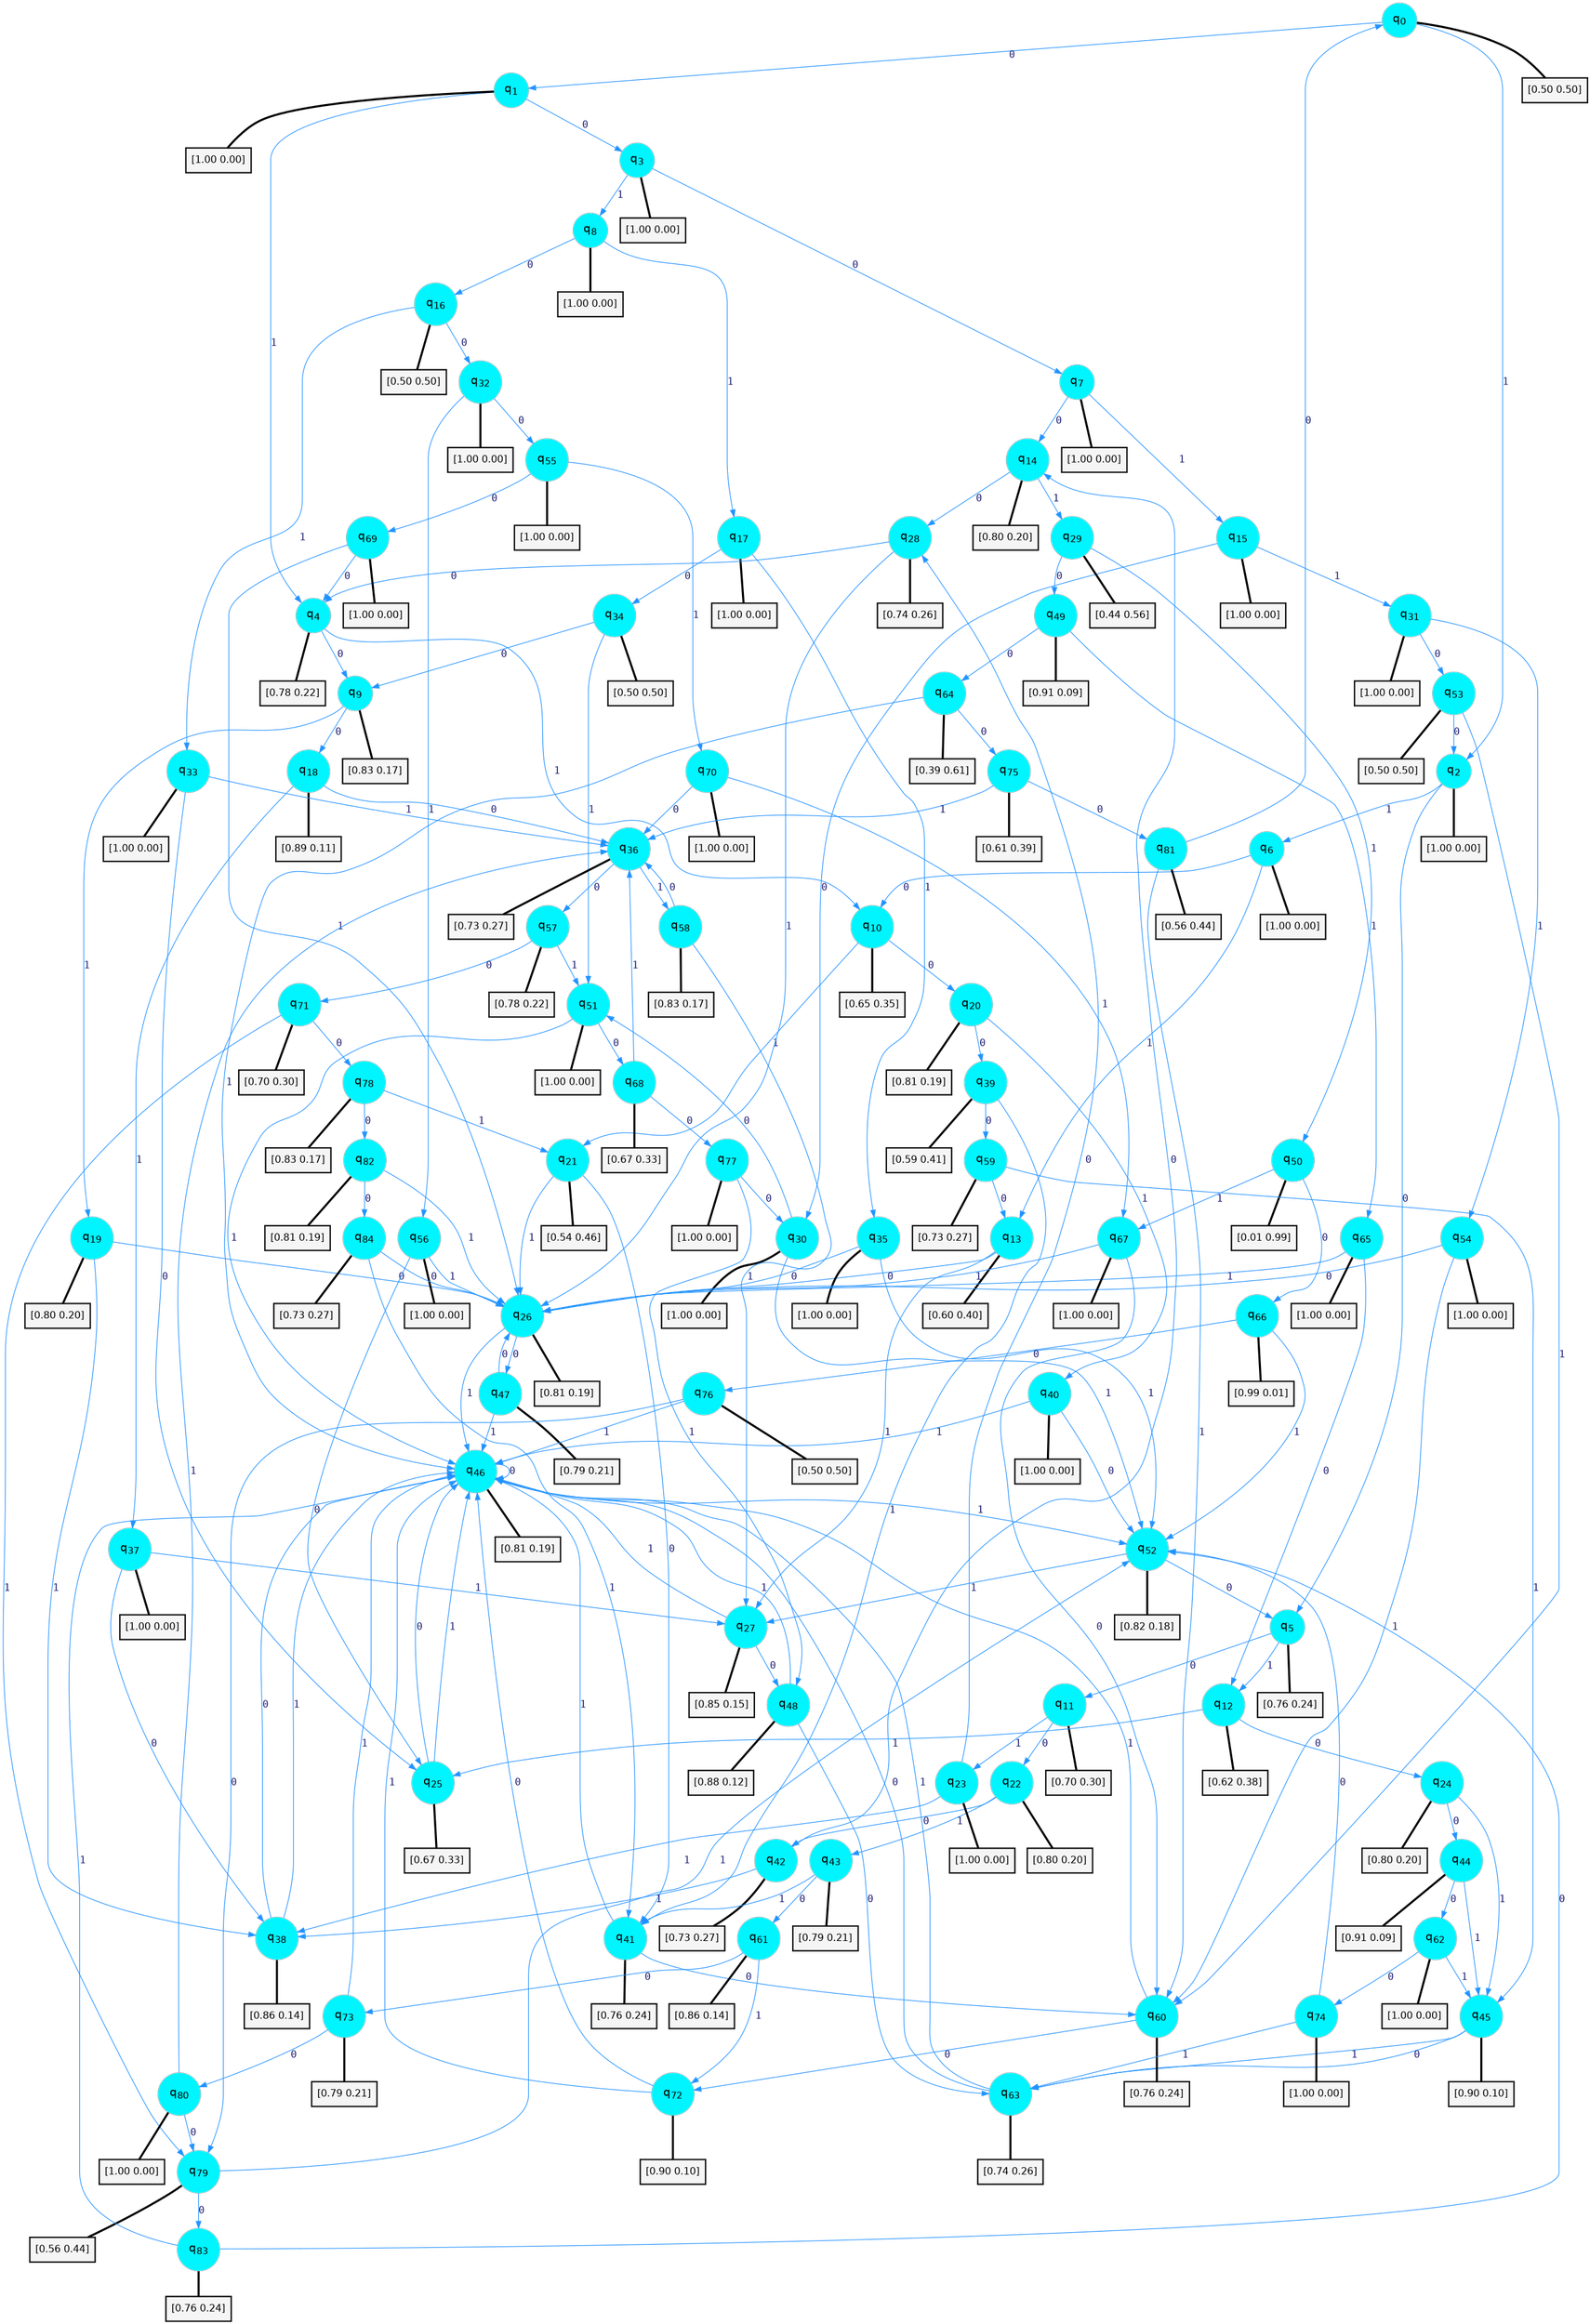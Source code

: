 digraph G {
graph [
bgcolor=transparent, dpi=300, rankdir=TD, size="40,25"];
node [
color=gray, fillcolor=turquoise1, fontcolor=black, fontname=Helvetica, fontsize=16, fontweight=bold, shape=circle, style=filled];
edge [
arrowsize=1, color=dodgerblue1, fontcolor=midnightblue, fontname=courier, fontweight=bold, penwidth=1, style=solid, weight=20];
0[label=<q<SUB>0</SUB>>];
1[label=<q<SUB>1</SUB>>];
2[label=<q<SUB>2</SUB>>];
3[label=<q<SUB>3</SUB>>];
4[label=<q<SUB>4</SUB>>];
5[label=<q<SUB>5</SUB>>];
6[label=<q<SUB>6</SUB>>];
7[label=<q<SUB>7</SUB>>];
8[label=<q<SUB>8</SUB>>];
9[label=<q<SUB>9</SUB>>];
10[label=<q<SUB>10</SUB>>];
11[label=<q<SUB>11</SUB>>];
12[label=<q<SUB>12</SUB>>];
13[label=<q<SUB>13</SUB>>];
14[label=<q<SUB>14</SUB>>];
15[label=<q<SUB>15</SUB>>];
16[label=<q<SUB>16</SUB>>];
17[label=<q<SUB>17</SUB>>];
18[label=<q<SUB>18</SUB>>];
19[label=<q<SUB>19</SUB>>];
20[label=<q<SUB>20</SUB>>];
21[label=<q<SUB>21</SUB>>];
22[label=<q<SUB>22</SUB>>];
23[label=<q<SUB>23</SUB>>];
24[label=<q<SUB>24</SUB>>];
25[label=<q<SUB>25</SUB>>];
26[label=<q<SUB>26</SUB>>];
27[label=<q<SUB>27</SUB>>];
28[label=<q<SUB>28</SUB>>];
29[label=<q<SUB>29</SUB>>];
30[label=<q<SUB>30</SUB>>];
31[label=<q<SUB>31</SUB>>];
32[label=<q<SUB>32</SUB>>];
33[label=<q<SUB>33</SUB>>];
34[label=<q<SUB>34</SUB>>];
35[label=<q<SUB>35</SUB>>];
36[label=<q<SUB>36</SUB>>];
37[label=<q<SUB>37</SUB>>];
38[label=<q<SUB>38</SUB>>];
39[label=<q<SUB>39</SUB>>];
40[label=<q<SUB>40</SUB>>];
41[label=<q<SUB>41</SUB>>];
42[label=<q<SUB>42</SUB>>];
43[label=<q<SUB>43</SUB>>];
44[label=<q<SUB>44</SUB>>];
45[label=<q<SUB>45</SUB>>];
46[label=<q<SUB>46</SUB>>];
47[label=<q<SUB>47</SUB>>];
48[label=<q<SUB>48</SUB>>];
49[label=<q<SUB>49</SUB>>];
50[label=<q<SUB>50</SUB>>];
51[label=<q<SUB>51</SUB>>];
52[label=<q<SUB>52</SUB>>];
53[label=<q<SUB>53</SUB>>];
54[label=<q<SUB>54</SUB>>];
55[label=<q<SUB>55</SUB>>];
56[label=<q<SUB>56</SUB>>];
57[label=<q<SUB>57</SUB>>];
58[label=<q<SUB>58</SUB>>];
59[label=<q<SUB>59</SUB>>];
60[label=<q<SUB>60</SUB>>];
61[label=<q<SUB>61</SUB>>];
62[label=<q<SUB>62</SUB>>];
63[label=<q<SUB>63</SUB>>];
64[label=<q<SUB>64</SUB>>];
65[label=<q<SUB>65</SUB>>];
66[label=<q<SUB>66</SUB>>];
67[label=<q<SUB>67</SUB>>];
68[label=<q<SUB>68</SUB>>];
69[label=<q<SUB>69</SUB>>];
70[label=<q<SUB>70</SUB>>];
71[label=<q<SUB>71</SUB>>];
72[label=<q<SUB>72</SUB>>];
73[label=<q<SUB>73</SUB>>];
74[label=<q<SUB>74</SUB>>];
75[label=<q<SUB>75</SUB>>];
76[label=<q<SUB>76</SUB>>];
77[label=<q<SUB>77</SUB>>];
78[label=<q<SUB>78</SUB>>];
79[label=<q<SUB>79</SUB>>];
80[label=<q<SUB>80</SUB>>];
81[label=<q<SUB>81</SUB>>];
82[label=<q<SUB>82</SUB>>];
83[label=<q<SUB>83</SUB>>];
84[label=<q<SUB>84</SUB>>];
85[label="[0.50 0.50]", shape=box,fontcolor=black, fontname=Helvetica, fontsize=14, penwidth=2, fillcolor=whitesmoke,color=black];
86[label="[1.00 0.00]", shape=box,fontcolor=black, fontname=Helvetica, fontsize=14, penwidth=2, fillcolor=whitesmoke,color=black];
87[label="[1.00 0.00]", shape=box,fontcolor=black, fontname=Helvetica, fontsize=14, penwidth=2, fillcolor=whitesmoke,color=black];
88[label="[1.00 0.00]", shape=box,fontcolor=black, fontname=Helvetica, fontsize=14, penwidth=2, fillcolor=whitesmoke,color=black];
89[label="[0.78 0.22]", shape=box,fontcolor=black, fontname=Helvetica, fontsize=14, penwidth=2, fillcolor=whitesmoke,color=black];
90[label="[0.76 0.24]", shape=box,fontcolor=black, fontname=Helvetica, fontsize=14, penwidth=2, fillcolor=whitesmoke,color=black];
91[label="[1.00 0.00]", shape=box,fontcolor=black, fontname=Helvetica, fontsize=14, penwidth=2, fillcolor=whitesmoke,color=black];
92[label="[1.00 0.00]", shape=box,fontcolor=black, fontname=Helvetica, fontsize=14, penwidth=2, fillcolor=whitesmoke,color=black];
93[label="[1.00 0.00]", shape=box,fontcolor=black, fontname=Helvetica, fontsize=14, penwidth=2, fillcolor=whitesmoke,color=black];
94[label="[0.83 0.17]", shape=box,fontcolor=black, fontname=Helvetica, fontsize=14, penwidth=2, fillcolor=whitesmoke,color=black];
95[label="[0.65 0.35]", shape=box,fontcolor=black, fontname=Helvetica, fontsize=14, penwidth=2, fillcolor=whitesmoke,color=black];
96[label="[0.70 0.30]", shape=box,fontcolor=black, fontname=Helvetica, fontsize=14, penwidth=2, fillcolor=whitesmoke,color=black];
97[label="[0.62 0.38]", shape=box,fontcolor=black, fontname=Helvetica, fontsize=14, penwidth=2, fillcolor=whitesmoke,color=black];
98[label="[0.60 0.40]", shape=box,fontcolor=black, fontname=Helvetica, fontsize=14, penwidth=2, fillcolor=whitesmoke,color=black];
99[label="[0.80 0.20]", shape=box,fontcolor=black, fontname=Helvetica, fontsize=14, penwidth=2, fillcolor=whitesmoke,color=black];
100[label="[1.00 0.00]", shape=box,fontcolor=black, fontname=Helvetica, fontsize=14, penwidth=2, fillcolor=whitesmoke,color=black];
101[label="[0.50 0.50]", shape=box,fontcolor=black, fontname=Helvetica, fontsize=14, penwidth=2, fillcolor=whitesmoke,color=black];
102[label="[1.00 0.00]", shape=box,fontcolor=black, fontname=Helvetica, fontsize=14, penwidth=2, fillcolor=whitesmoke,color=black];
103[label="[0.89 0.11]", shape=box,fontcolor=black, fontname=Helvetica, fontsize=14, penwidth=2, fillcolor=whitesmoke,color=black];
104[label="[0.80 0.20]", shape=box,fontcolor=black, fontname=Helvetica, fontsize=14, penwidth=2, fillcolor=whitesmoke,color=black];
105[label="[0.81 0.19]", shape=box,fontcolor=black, fontname=Helvetica, fontsize=14, penwidth=2, fillcolor=whitesmoke,color=black];
106[label="[0.54 0.46]", shape=box,fontcolor=black, fontname=Helvetica, fontsize=14, penwidth=2, fillcolor=whitesmoke,color=black];
107[label="[0.80 0.20]", shape=box,fontcolor=black, fontname=Helvetica, fontsize=14, penwidth=2, fillcolor=whitesmoke,color=black];
108[label="[1.00 0.00]", shape=box,fontcolor=black, fontname=Helvetica, fontsize=14, penwidth=2, fillcolor=whitesmoke,color=black];
109[label="[0.80 0.20]", shape=box,fontcolor=black, fontname=Helvetica, fontsize=14, penwidth=2, fillcolor=whitesmoke,color=black];
110[label="[0.67 0.33]", shape=box,fontcolor=black, fontname=Helvetica, fontsize=14, penwidth=2, fillcolor=whitesmoke,color=black];
111[label="[0.81 0.19]", shape=box,fontcolor=black, fontname=Helvetica, fontsize=14, penwidth=2, fillcolor=whitesmoke,color=black];
112[label="[0.85 0.15]", shape=box,fontcolor=black, fontname=Helvetica, fontsize=14, penwidth=2, fillcolor=whitesmoke,color=black];
113[label="[0.74 0.26]", shape=box,fontcolor=black, fontname=Helvetica, fontsize=14, penwidth=2, fillcolor=whitesmoke,color=black];
114[label="[0.44 0.56]", shape=box,fontcolor=black, fontname=Helvetica, fontsize=14, penwidth=2, fillcolor=whitesmoke,color=black];
115[label="[1.00 0.00]", shape=box,fontcolor=black, fontname=Helvetica, fontsize=14, penwidth=2, fillcolor=whitesmoke,color=black];
116[label="[1.00 0.00]", shape=box,fontcolor=black, fontname=Helvetica, fontsize=14, penwidth=2, fillcolor=whitesmoke,color=black];
117[label="[1.00 0.00]", shape=box,fontcolor=black, fontname=Helvetica, fontsize=14, penwidth=2, fillcolor=whitesmoke,color=black];
118[label="[1.00 0.00]", shape=box,fontcolor=black, fontname=Helvetica, fontsize=14, penwidth=2, fillcolor=whitesmoke,color=black];
119[label="[0.50 0.50]", shape=box,fontcolor=black, fontname=Helvetica, fontsize=14, penwidth=2, fillcolor=whitesmoke,color=black];
120[label="[1.00 0.00]", shape=box,fontcolor=black, fontname=Helvetica, fontsize=14, penwidth=2, fillcolor=whitesmoke,color=black];
121[label="[0.73 0.27]", shape=box,fontcolor=black, fontname=Helvetica, fontsize=14, penwidth=2, fillcolor=whitesmoke,color=black];
122[label="[1.00 0.00]", shape=box,fontcolor=black, fontname=Helvetica, fontsize=14, penwidth=2, fillcolor=whitesmoke,color=black];
123[label="[0.86 0.14]", shape=box,fontcolor=black, fontname=Helvetica, fontsize=14, penwidth=2, fillcolor=whitesmoke,color=black];
124[label="[0.59 0.41]", shape=box,fontcolor=black, fontname=Helvetica, fontsize=14, penwidth=2, fillcolor=whitesmoke,color=black];
125[label="[1.00 0.00]", shape=box,fontcolor=black, fontname=Helvetica, fontsize=14, penwidth=2, fillcolor=whitesmoke,color=black];
126[label="[0.76 0.24]", shape=box,fontcolor=black, fontname=Helvetica, fontsize=14, penwidth=2, fillcolor=whitesmoke,color=black];
127[label="[0.73 0.27]", shape=box,fontcolor=black, fontname=Helvetica, fontsize=14, penwidth=2, fillcolor=whitesmoke,color=black];
128[label="[0.79 0.21]", shape=box,fontcolor=black, fontname=Helvetica, fontsize=14, penwidth=2, fillcolor=whitesmoke,color=black];
129[label="[0.91 0.09]", shape=box,fontcolor=black, fontname=Helvetica, fontsize=14, penwidth=2, fillcolor=whitesmoke,color=black];
130[label="[0.90 0.10]", shape=box,fontcolor=black, fontname=Helvetica, fontsize=14, penwidth=2, fillcolor=whitesmoke,color=black];
131[label="[0.81 0.19]", shape=box,fontcolor=black, fontname=Helvetica, fontsize=14, penwidth=2, fillcolor=whitesmoke,color=black];
132[label="[0.79 0.21]", shape=box,fontcolor=black, fontname=Helvetica, fontsize=14, penwidth=2, fillcolor=whitesmoke,color=black];
133[label="[0.88 0.12]", shape=box,fontcolor=black, fontname=Helvetica, fontsize=14, penwidth=2, fillcolor=whitesmoke,color=black];
134[label="[0.91 0.09]", shape=box,fontcolor=black, fontname=Helvetica, fontsize=14, penwidth=2, fillcolor=whitesmoke,color=black];
135[label="[0.01 0.99]", shape=box,fontcolor=black, fontname=Helvetica, fontsize=14, penwidth=2, fillcolor=whitesmoke,color=black];
136[label="[1.00 0.00]", shape=box,fontcolor=black, fontname=Helvetica, fontsize=14, penwidth=2, fillcolor=whitesmoke,color=black];
137[label="[0.82 0.18]", shape=box,fontcolor=black, fontname=Helvetica, fontsize=14, penwidth=2, fillcolor=whitesmoke,color=black];
138[label="[0.50 0.50]", shape=box,fontcolor=black, fontname=Helvetica, fontsize=14, penwidth=2, fillcolor=whitesmoke,color=black];
139[label="[1.00 0.00]", shape=box,fontcolor=black, fontname=Helvetica, fontsize=14, penwidth=2, fillcolor=whitesmoke,color=black];
140[label="[1.00 0.00]", shape=box,fontcolor=black, fontname=Helvetica, fontsize=14, penwidth=2, fillcolor=whitesmoke,color=black];
141[label="[1.00 0.00]", shape=box,fontcolor=black, fontname=Helvetica, fontsize=14, penwidth=2, fillcolor=whitesmoke,color=black];
142[label="[0.78 0.22]", shape=box,fontcolor=black, fontname=Helvetica, fontsize=14, penwidth=2, fillcolor=whitesmoke,color=black];
143[label="[0.83 0.17]", shape=box,fontcolor=black, fontname=Helvetica, fontsize=14, penwidth=2, fillcolor=whitesmoke,color=black];
144[label="[0.73 0.27]", shape=box,fontcolor=black, fontname=Helvetica, fontsize=14, penwidth=2, fillcolor=whitesmoke,color=black];
145[label="[0.76 0.24]", shape=box,fontcolor=black, fontname=Helvetica, fontsize=14, penwidth=2, fillcolor=whitesmoke,color=black];
146[label="[0.86 0.14]", shape=box,fontcolor=black, fontname=Helvetica, fontsize=14, penwidth=2, fillcolor=whitesmoke,color=black];
147[label="[1.00 0.00]", shape=box,fontcolor=black, fontname=Helvetica, fontsize=14, penwidth=2, fillcolor=whitesmoke,color=black];
148[label="[0.74 0.26]", shape=box,fontcolor=black, fontname=Helvetica, fontsize=14, penwidth=2, fillcolor=whitesmoke,color=black];
149[label="[0.39 0.61]", shape=box,fontcolor=black, fontname=Helvetica, fontsize=14, penwidth=2, fillcolor=whitesmoke,color=black];
150[label="[1.00 0.00]", shape=box,fontcolor=black, fontname=Helvetica, fontsize=14, penwidth=2, fillcolor=whitesmoke,color=black];
151[label="[0.99 0.01]", shape=box,fontcolor=black, fontname=Helvetica, fontsize=14, penwidth=2, fillcolor=whitesmoke,color=black];
152[label="[1.00 0.00]", shape=box,fontcolor=black, fontname=Helvetica, fontsize=14, penwidth=2, fillcolor=whitesmoke,color=black];
153[label="[0.67 0.33]", shape=box,fontcolor=black, fontname=Helvetica, fontsize=14, penwidth=2, fillcolor=whitesmoke,color=black];
154[label="[1.00 0.00]", shape=box,fontcolor=black, fontname=Helvetica, fontsize=14, penwidth=2, fillcolor=whitesmoke,color=black];
155[label="[1.00 0.00]", shape=box,fontcolor=black, fontname=Helvetica, fontsize=14, penwidth=2, fillcolor=whitesmoke,color=black];
156[label="[0.70 0.30]", shape=box,fontcolor=black, fontname=Helvetica, fontsize=14, penwidth=2, fillcolor=whitesmoke,color=black];
157[label="[0.90 0.10]", shape=box,fontcolor=black, fontname=Helvetica, fontsize=14, penwidth=2, fillcolor=whitesmoke,color=black];
158[label="[0.79 0.21]", shape=box,fontcolor=black, fontname=Helvetica, fontsize=14, penwidth=2, fillcolor=whitesmoke,color=black];
159[label="[1.00 0.00]", shape=box,fontcolor=black, fontname=Helvetica, fontsize=14, penwidth=2, fillcolor=whitesmoke,color=black];
160[label="[0.61 0.39]", shape=box,fontcolor=black, fontname=Helvetica, fontsize=14, penwidth=2, fillcolor=whitesmoke,color=black];
161[label="[0.50 0.50]", shape=box,fontcolor=black, fontname=Helvetica, fontsize=14, penwidth=2, fillcolor=whitesmoke,color=black];
162[label="[1.00 0.00]", shape=box,fontcolor=black, fontname=Helvetica, fontsize=14, penwidth=2, fillcolor=whitesmoke,color=black];
163[label="[0.83 0.17]", shape=box,fontcolor=black, fontname=Helvetica, fontsize=14, penwidth=2, fillcolor=whitesmoke,color=black];
164[label="[0.56 0.44]", shape=box,fontcolor=black, fontname=Helvetica, fontsize=14, penwidth=2, fillcolor=whitesmoke,color=black];
165[label="[1.00 0.00]", shape=box,fontcolor=black, fontname=Helvetica, fontsize=14, penwidth=2, fillcolor=whitesmoke,color=black];
166[label="[0.56 0.44]", shape=box,fontcolor=black, fontname=Helvetica, fontsize=14, penwidth=2, fillcolor=whitesmoke,color=black];
167[label="[0.81 0.19]", shape=box,fontcolor=black, fontname=Helvetica, fontsize=14, penwidth=2, fillcolor=whitesmoke,color=black];
168[label="[0.76 0.24]", shape=box,fontcolor=black, fontname=Helvetica, fontsize=14, penwidth=2, fillcolor=whitesmoke,color=black];
169[label="[0.73 0.27]", shape=box,fontcolor=black, fontname=Helvetica, fontsize=14, penwidth=2, fillcolor=whitesmoke,color=black];
0->1 [label=0];
0->2 [label=1];
0->85 [arrowhead=none, penwidth=3,color=black];
1->3 [label=0];
1->4 [label=1];
1->86 [arrowhead=none, penwidth=3,color=black];
2->5 [label=0];
2->6 [label=1];
2->87 [arrowhead=none, penwidth=3,color=black];
3->7 [label=0];
3->8 [label=1];
3->88 [arrowhead=none, penwidth=3,color=black];
4->9 [label=0];
4->10 [label=1];
4->89 [arrowhead=none, penwidth=3,color=black];
5->11 [label=0];
5->12 [label=1];
5->90 [arrowhead=none, penwidth=3,color=black];
6->10 [label=0];
6->13 [label=1];
6->91 [arrowhead=none, penwidth=3,color=black];
7->14 [label=0];
7->15 [label=1];
7->92 [arrowhead=none, penwidth=3,color=black];
8->16 [label=0];
8->17 [label=1];
8->93 [arrowhead=none, penwidth=3,color=black];
9->18 [label=0];
9->19 [label=1];
9->94 [arrowhead=none, penwidth=3,color=black];
10->20 [label=0];
10->21 [label=1];
10->95 [arrowhead=none, penwidth=3,color=black];
11->22 [label=0];
11->23 [label=1];
11->96 [arrowhead=none, penwidth=3,color=black];
12->24 [label=0];
12->25 [label=1];
12->97 [arrowhead=none, penwidth=3,color=black];
13->26 [label=0];
13->27 [label=1];
13->98 [arrowhead=none, penwidth=3,color=black];
14->28 [label=0];
14->29 [label=1];
14->99 [arrowhead=none, penwidth=3,color=black];
15->30 [label=0];
15->31 [label=1];
15->100 [arrowhead=none, penwidth=3,color=black];
16->32 [label=0];
16->33 [label=1];
16->101 [arrowhead=none, penwidth=3,color=black];
17->34 [label=0];
17->35 [label=1];
17->102 [arrowhead=none, penwidth=3,color=black];
18->36 [label=0];
18->37 [label=1];
18->103 [arrowhead=none, penwidth=3,color=black];
19->26 [label=0];
19->38 [label=1];
19->104 [arrowhead=none, penwidth=3,color=black];
20->39 [label=0];
20->40 [label=1];
20->105 [arrowhead=none, penwidth=3,color=black];
21->41 [label=0];
21->26 [label=1];
21->106 [arrowhead=none, penwidth=3,color=black];
22->42 [label=0];
22->43 [label=1];
22->107 [arrowhead=none, penwidth=3,color=black];
23->28 [label=0];
23->38 [label=1];
23->108 [arrowhead=none, penwidth=3,color=black];
24->44 [label=0];
24->45 [label=1];
24->109 [arrowhead=none, penwidth=3,color=black];
25->46 [label=0];
25->46 [label=1];
25->110 [arrowhead=none, penwidth=3,color=black];
26->47 [label=0];
26->46 [label=1];
26->111 [arrowhead=none, penwidth=3,color=black];
27->48 [label=0];
27->46 [label=1];
27->112 [arrowhead=none, penwidth=3,color=black];
28->4 [label=0];
28->26 [label=1];
28->113 [arrowhead=none, penwidth=3,color=black];
29->49 [label=0];
29->50 [label=1];
29->114 [arrowhead=none, penwidth=3,color=black];
30->51 [label=0];
30->52 [label=1];
30->115 [arrowhead=none, penwidth=3,color=black];
31->53 [label=0];
31->54 [label=1];
31->116 [arrowhead=none, penwidth=3,color=black];
32->55 [label=0];
32->56 [label=1];
32->117 [arrowhead=none, penwidth=3,color=black];
33->25 [label=0];
33->36 [label=1];
33->118 [arrowhead=none, penwidth=3,color=black];
34->9 [label=0];
34->51 [label=1];
34->119 [arrowhead=none, penwidth=3,color=black];
35->26 [label=0];
35->52 [label=1];
35->120 [arrowhead=none, penwidth=3,color=black];
36->57 [label=0];
36->58 [label=1];
36->121 [arrowhead=none, penwidth=3,color=black];
37->38 [label=0];
37->27 [label=1];
37->122 [arrowhead=none, penwidth=3,color=black];
38->46 [label=0];
38->46 [label=1];
38->123 [arrowhead=none, penwidth=3,color=black];
39->59 [label=0];
39->41 [label=1];
39->124 [arrowhead=none, penwidth=3,color=black];
40->52 [label=0];
40->46 [label=1];
40->125 [arrowhead=none, penwidth=3,color=black];
41->60 [label=0];
41->46 [label=1];
41->126 [arrowhead=none, penwidth=3,color=black];
42->14 [label=0];
42->38 [label=1];
42->127 [arrowhead=none, penwidth=3,color=black];
43->61 [label=0];
43->41 [label=1];
43->128 [arrowhead=none, penwidth=3,color=black];
44->62 [label=0];
44->45 [label=1];
44->129 [arrowhead=none, penwidth=3,color=black];
45->63 [label=0];
45->63 [label=1];
45->130 [arrowhead=none, penwidth=3,color=black];
46->46 [label=0];
46->52 [label=1];
46->131 [arrowhead=none, penwidth=3,color=black];
47->26 [label=0];
47->46 [label=1];
47->132 [arrowhead=none, penwidth=3,color=black];
48->63 [label=0];
48->46 [label=1];
48->133 [arrowhead=none, penwidth=3,color=black];
49->64 [label=0];
49->65 [label=1];
49->134 [arrowhead=none, penwidth=3,color=black];
50->66 [label=0];
50->67 [label=1];
50->135 [arrowhead=none, penwidth=3,color=black];
51->68 [label=0];
51->46 [label=1];
51->136 [arrowhead=none, penwidth=3,color=black];
52->5 [label=0];
52->27 [label=1];
52->137 [arrowhead=none, penwidth=3,color=black];
53->2 [label=0];
53->60 [label=1];
53->138 [arrowhead=none, penwidth=3,color=black];
54->26 [label=0];
54->60 [label=1];
54->139 [arrowhead=none, penwidth=3,color=black];
55->69 [label=0];
55->70 [label=1];
55->140 [arrowhead=none, penwidth=3,color=black];
56->25 [label=0];
56->26 [label=1];
56->141 [arrowhead=none, penwidth=3,color=black];
57->71 [label=0];
57->51 [label=1];
57->142 [arrowhead=none, penwidth=3,color=black];
58->36 [label=0];
58->27 [label=1];
58->143 [arrowhead=none, penwidth=3,color=black];
59->13 [label=0];
59->45 [label=1];
59->144 [arrowhead=none, penwidth=3,color=black];
60->72 [label=0];
60->46 [label=1];
60->145 [arrowhead=none, penwidth=3,color=black];
61->73 [label=0];
61->72 [label=1];
61->146 [arrowhead=none, penwidth=3,color=black];
62->74 [label=0];
62->45 [label=1];
62->147 [arrowhead=none, penwidth=3,color=black];
63->46 [label=0];
63->46 [label=1];
63->148 [arrowhead=none, penwidth=3,color=black];
64->75 [label=0];
64->46 [label=1];
64->149 [arrowhead=none, penwidth=3,color=black];
65->12 [label=0];
65->26 [label=1];
65->150 [arrowhead=none, penwidth=3,color=black];
66->76 [label=0];
66->52 [label=1];
66->151 [arrowhead=none, penwidth=3,color=black];
67->60 [label=0];
67->26 [label=1];
67->152 [arrowhead=none, penwidth=3,color=black];
68->77 [label=0];
68->36 [label=1];
68->153 [arrowhead=none, penwidth=3,color=black];
69->4 [label=0];
69->26 [label=1];
69->154 [arrowhead=none, penwidth=3,color=black];
70->36 [label=0];
70->67 [label=1];
70->155 [arrowhead=none, penwidth=3,color=black];
71->78 [label=0];
71->79 [label=1];
71->156 [arrowhead=none, penwidth=3,color=black];
72->46 [label=0];
72->46 [label=1];
72->157 [arrowhead=none, penwidth=3,color=black];
73->80 [label=0];
73->46 [label=1];
73->158 [arrowhead=none, penwidth=3,color=black];
74->52 [label=0];
74->63 [label=1];
74->159 [arrowhead=none, penwidth=3,color=black];
75->81 [label=0];
75->36 [label=1];
75->160 [arrowhead=none, penwidth=3,color=black];
76->79 [label=0];
76->46 [label=1];
76->161 [arrowhead=none, penwidth=3,color=black];
77->30 [label=0];
77->48 [label=1];
77->162 [arrowhead=none, penwidth=3,color=black];
78->82 [label=0];
78->21 [label=1];
78->163 [arrowhead=none, penwidth=3,color=black];
79->83 [label=0];
79->52 [label=1];
79->164 [arrowhead=none, penwidth=3,color=black];
80->79 [label=0];
80->36 [label=1];
80->165 [arrowhead=none, penwidth=3,color=black];
81->0 [label=0];
81->60 [label=1];
81->166 [arrowhead=none, penwidth=3,color=black];
82->84 [label=0];
82->26 [label=1];
82->167 [arrowhead=none, penwidth=3,color=black];
83->52 [label=0];
83->46 [label=1];
83->168 [arrowhead=none, penwidth=3,color=black];
84->26 [label=0];
84->41 [label=1];
84->169 [arrowhead=none, penwidth=3,color=black];
}

